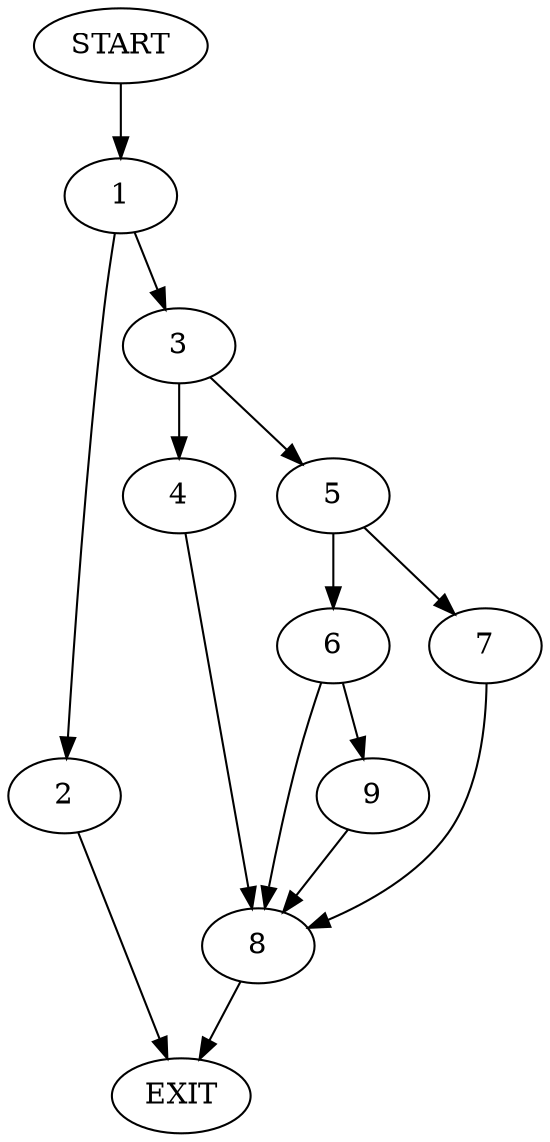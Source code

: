 digraph {
0 [label="START"]
10 [label="EXIT"]
0 -> 1
1 -> 2
1 -> 3
2 -> 10
3 -> 4
3 -> 5
5 -> 6
5 -> 7
4 -> 8
8 -> 10
6 -> 9
6 -> 8
7 -> 8
9 -> 8
}
